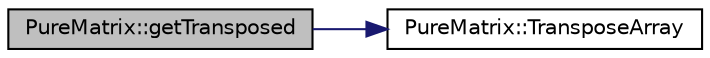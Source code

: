 digraph "PureMatrix::getTransposed"
{
 // LATEX_PDF_SIZE
  edge [fontname="Helvetica",fontsize="10",labelfontname="Helvetica",labelfontsize="10"];
  node [fontname="Helvetica",fontsize="10",shape=record];
  rankdir="LR";
  Node1 [label="PureMatrix::getTransposed",height=0.2,width=0.4,color="black", fillcolor="grey75", style="filled", fontcolor="black",tooltip="Returns the matrix array in its transposed form without actually modifying the matrix."];
  Node1 -> Node2 [color="midnightblue",fontsize="10",style="solid",fontname="Helvetica"];
  Node2 [label="PureMatrix::TransposeArray",height=0.2,width=0.4,color="black", fillcolor="white", style="filled",URL="$class_pure_matrix.html#a510da8dfd9bf7b6035f5d0033583bfba",tooltip="Treats the given array as a matrix and transposes it."];
}
